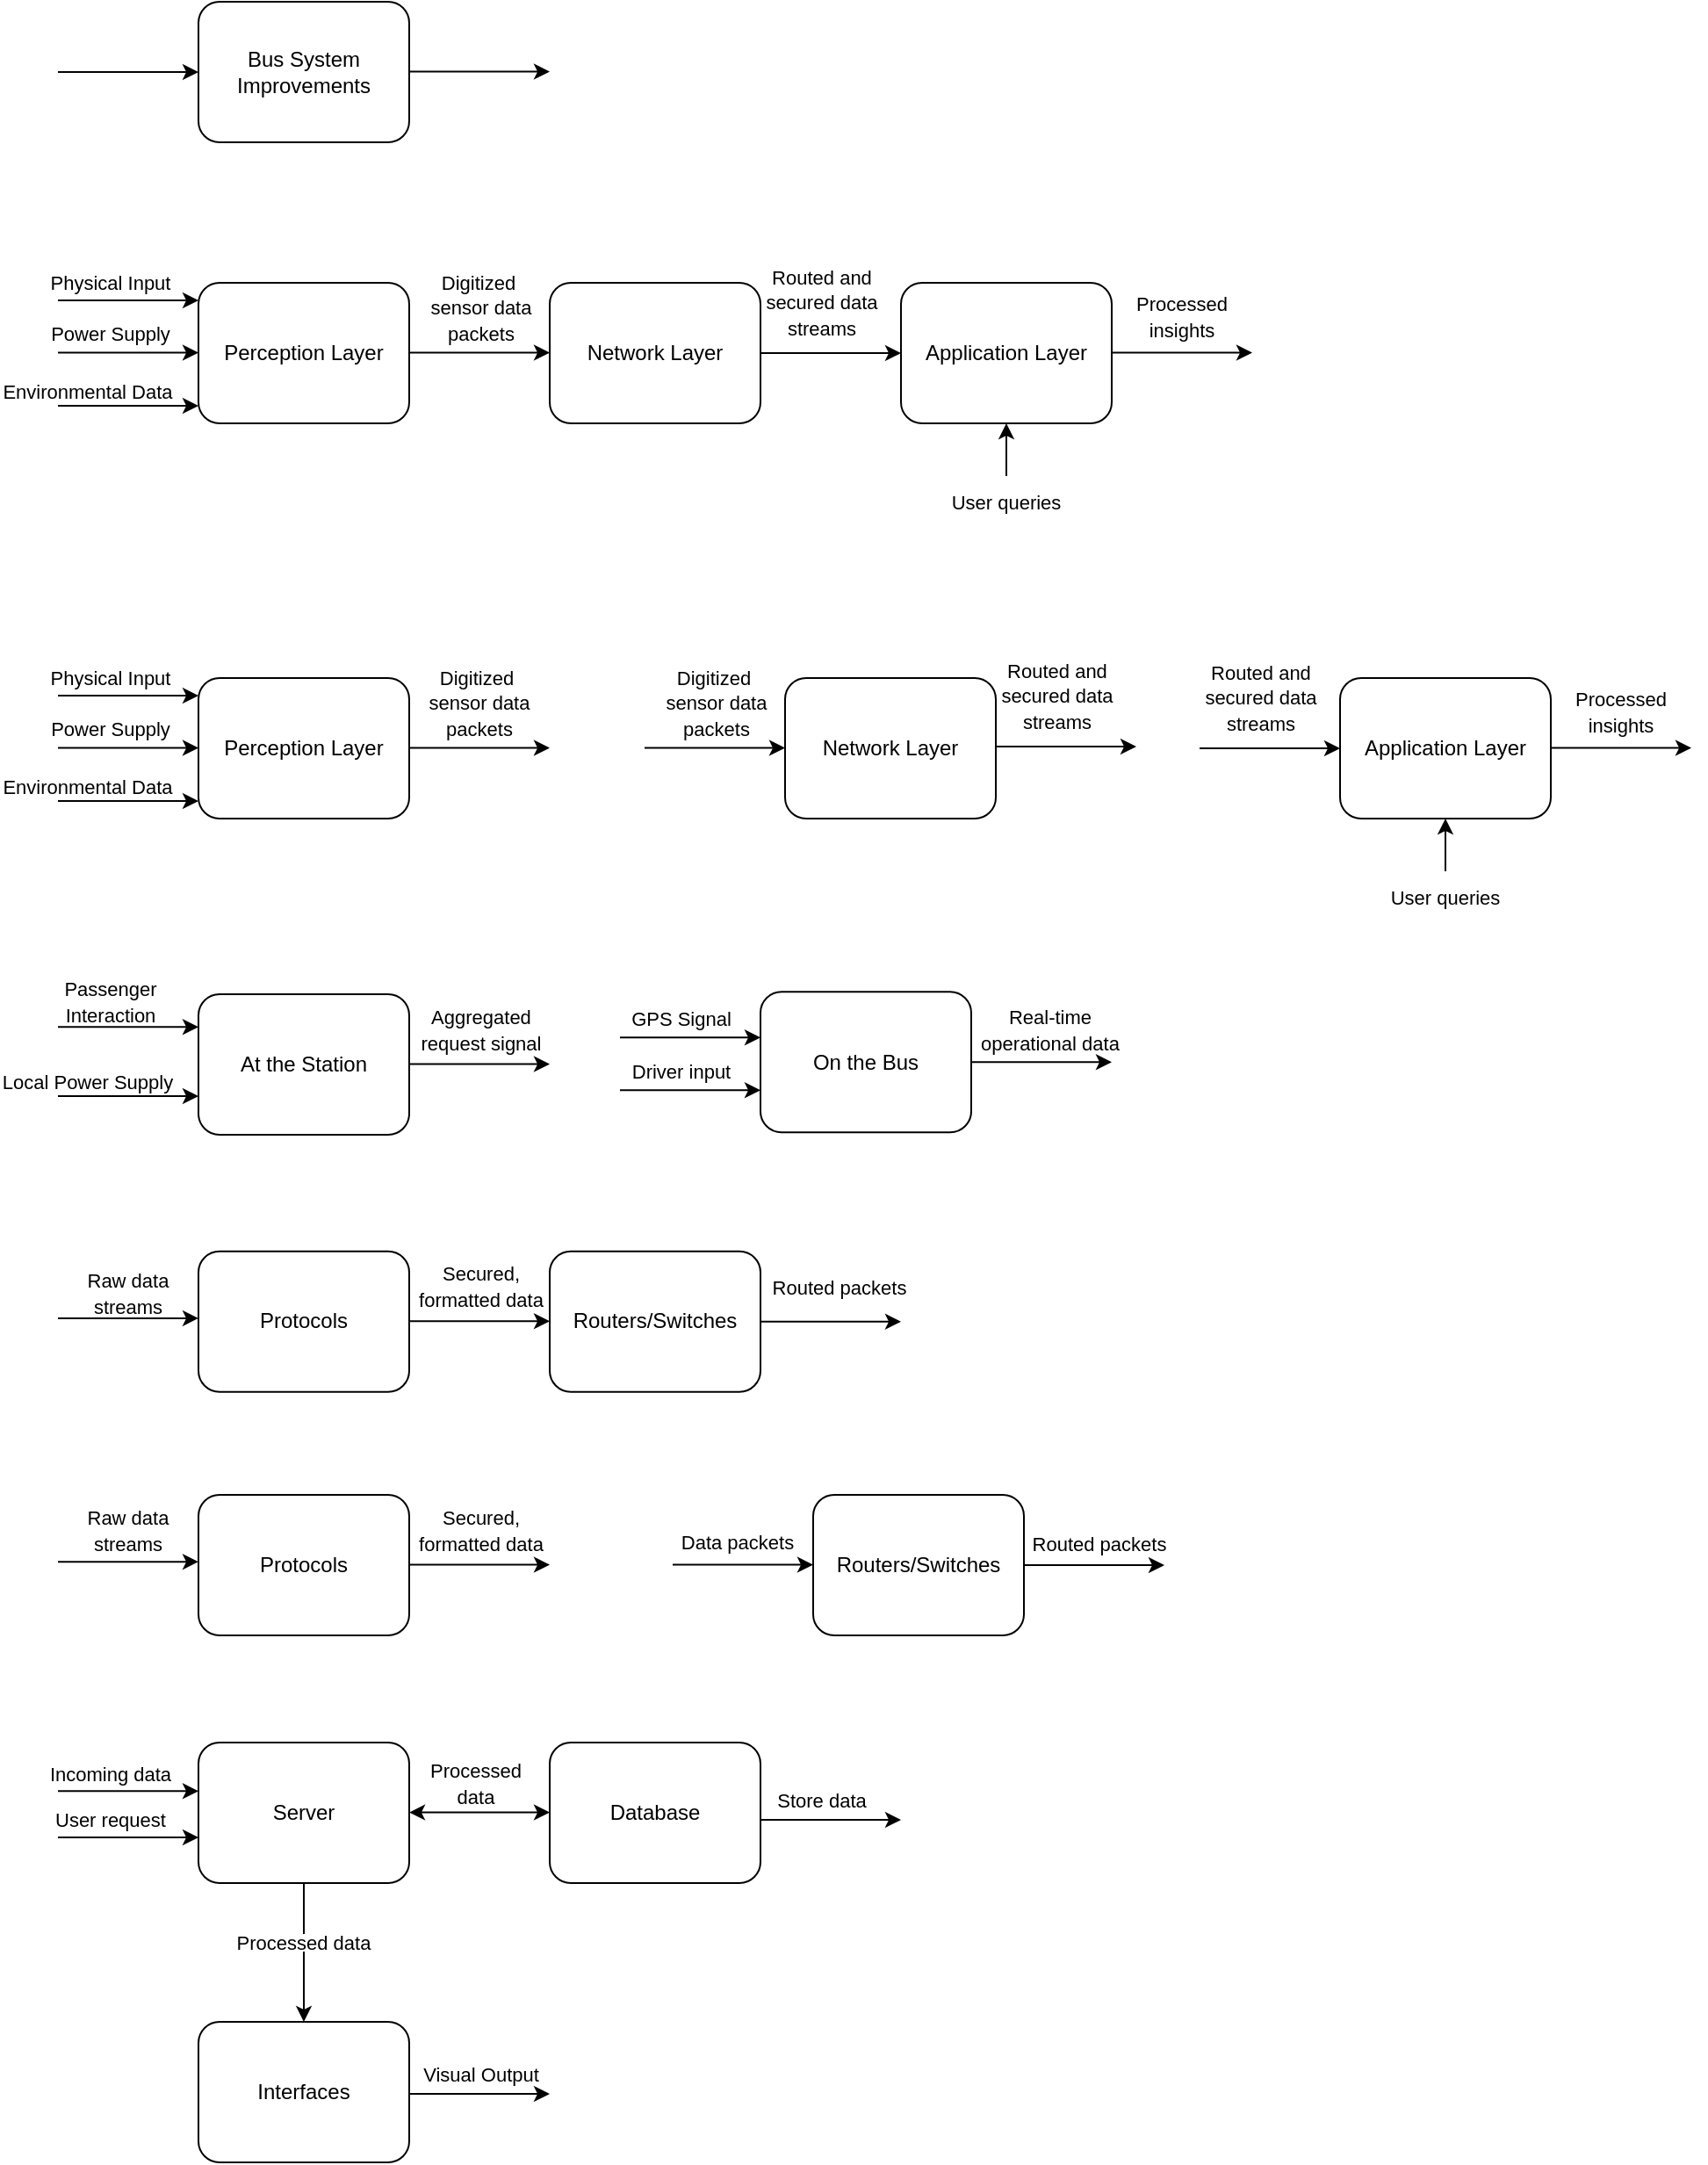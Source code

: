 <mxfile version="28.2.4">
  <diagram name="Page-1" id="IJm5mm4XeN8IWuT5u6mj">
    <mxGraphModel dx="492" dy="248" grid="1" gridSize="10" guides="1" tooltips="1" connect="1" arrows="1" fold="1" page="1" pageScale="1" pageWidth="850" pageHeight="1100" math="0" shadow="0">
      <root>
        <mxCell id="0" />
        <mxCell id="1" parent="0" />
        <mxCell id="GfLsMkW95VEtjMX5fsOj-1" value="Bus System&lt;div&gt;Improvements&lt;/div&gt;" style="rounded=1;whiteSpace=wrap;html=1;" vertex="1" parent="1">
          <mxGeometry x="280" y="80" width="120" height="80" as="geometry" />
        </mxCell>
        <mxCell id="GfLsMkW95VEtjMX5fsOj-2" value="" style="endArrow=classic;html=1;rounded=0;entryX=0;entryY=0.5;entryDx=0;entryDy=0;endFill=1;" edge="1" parent="1" target="GfLsMkW95VEtjMX5fsOj-1">
          <mxGeometry width="50" height="50" relative="1" as="geometry">
            <mxPoint x="200" y="120" as="sourcePoint" />
            <mxPoint x="250" y="70" as="targetPoint" />
          </mxGeometry>
        </mxCell>
        <mxCell id="GfLsMkW95VEtjMX5fsOj-3" value="" style="endArrow=classic;html=1;rounded=0;entryX=0;entryY=0.5;entryDx=0;entryDy=0;endFill=1;" edge="1" parent="1">
          <mxGeometry width="50" height="50" relative="1" as="geometry">
            <mxPoint x="400" y="119.8" as="sourcePoint" />
            <mxPoint x="480" y="119.8" as="targetPoint" />
          </mxGeometry>
        </mxCell>
        <mxCell id="GfLsMkW95VEtjMX5fsOj-4" value="Perception Layer" style="rounded=1;whiteSpace=wrap;html=1;" vertex="1" parent="1">
          <mxGeometry x="280" y="240" width="120" height="80" as="geometry" />
        </mxCell>
        <mxCell id="GfLsMkW95VEtjMX5fsOj-5" value="" style="endArrow=classic;html=1;rounded=0;entryX=0;entryY=0.5;entryDx=0;entryDy=0;endFill=1;" edge="1" parent="1">
          <mxGeometry width="50" height="50" relative="1" as="geometry">
            <mxPoint x="200" y="250" as="sourcePoint" />
            <mxPoint x="280" y="250" as="targetPoint" />
          </mxGeometry>
        </mxCell>
        <mxCell id="GfLsMkW95VEtjMX5fsOj-6" value="" style="endArrow=classic;html=1;rounded=0;entryX=0;entryY=0.5;entryDx=0;entryDy=0;endFill=1;" edge="1" parent="1">
          <mxGeometry width="50" height="50" relative="1" as="geometry">
            <mxPoint x="400" y="279.8" as="sourcePoint" />
            <mxPoint x="480" y="279.8" as="targetPoint" />
          </mxGeometry>
        </mxCell>
        <mxCell id="GfLsMkW95VEtjMX5fsOj-9" value="" style="edgeStyle=orthogonalEdgeStyle;rounded=0;orthogonalLoop=1;jettySize=auto;html=1;" edge="1" parent="1">
          <mxGeometry relative="1" as="geometry">
            <mxPoint x="600.0" y="280" as="sourcePoint" />
            <mxPoint x="680.0" y="280" as="targetPoint" />
          </mxGeometry>
        </mxCell>
        <mxCell id="GfLsMkW95VEtjMX5fsOj-7" value="Network Layer" style="rounded=1;whiteSpace=wrap;html=1;" vertex="1" parent="1">
          <mxGeometry x="480" y="240" width="120" height="80" as="geometry" />
        </mxCell>
        <mxCell id="GfLsMkW95VEtjMX5fsOj-8" value="Application Layer" style="rounded=1;whiteSpace=wrap;html=1;" vertex="1" parent="1">
          <mxGeometry x="680" y="240" width="120" height="80" as="geometry" />
        </mxCell>
        <mxCell id="GfLsMkW95VEtjMX5fsOj-10" value="" style="edgeStyle=orthogonalEdgeStyle;rounded=0;orthogonalLoop=1;jettySize=auto;html=1;" edge="1" parent="1">
          <mxGeometry relative="1" as="geometry">
            <mxPoint x="800" y="279.8" as="sourcePoint" />
            <mxPoint x="880" y="279.8" as="targetPoint" />
          </mxGeometry>
        </mxCell>
        <mxCell id="GfLsMkW95VEtjMX5fsOj-11" value="" style="endArrow=classic;html=1;rounded=0;entryX=0;entryY=0.5;entryDx=0;entryDy=0;endFill=1;" edge="1" parent="1">
          <mxGeometry width="50" height="50" relative="1" as="geometry">
            <mxPoint x="200" y="279.8" as="sourcePoint" />
            <mxPoint x="280" y="279.8" as="targetPoint" />
          </mxGeometry>
        </mxCell>
        <mxCell id="GfLsMkW95VEtjMX5fsOj-12" value="" style="endArrow=classic;html=1;rounded=0;entryX=0;entryY=0.5;entryDx=0;entryDy=0;endFill=1;" edge="1" parent="1">
          <mxGeometry width="50" height="50" relative="1" as="geometry">
            <mxPoint x="200" y="310" as="sourcePoint" />
            <mxPoint x="280" y="310" as="targetPoint" />
          </mxGeometry>
        </mxCell>
        <mxCell id="GfLsMkW95VEtjMX5fsOj-13" value="&lt;font style=&quot;font-size: 11px;&quot;&gt;Physical Input&lt;/font&gt;" style="text;html=1;align=center;verticalAlign=middle;whiteSpace=wrap;rounded=0;" vertex="1" parent="1">
          <mxGeometry x="190" y="235" width="80" height="10" as="geometry" />
        </mxCell>
        <mxCell id="GfLsMkW95VEtjMX5fsOj-14" value="&lt;font style=&quot;font-size: 11px;&quot;&gt;Power Supply&lt;/font&gt;" style="text;html=1;align=center;verticalAlign=middle;whiteSpace=wrap;rounded=0;" vertex="1" parent="1">
          <mxGeometry x="190" y="264" width="80" height="10" as="geometry" />
        </mxCell>
        <mxCell id="GfLsMkW95VEtjMX5fsOj-15" value="&lt;font style=&quot;font-size: 11px;&quot;&gt;Environmental Data&lt;/font&gt;" style="text;html=1;align=center;verticalAlign=middle;whiteSpace=wrap;rounded=0;" vertex="1" parent="1">
          <mxGeometry x="167" y="297" width="100" height="10" as="geometry" />
        </mxCell>
        <mxCell id="GfLsMkW95VEtjMX5fsOj-17" value="&lt;font style=&quot;font-size: 11px;&quot;&gt;Digitized&amp;nbsp;&lt;/font&gt;&lt;div&gt;&lt;font style=&quot;font-size: 11px;&quot;&gt;sensor data packets&lt;/font&gt;&lt;/div&gt;" style="text;html=1;align=center;verticalAlign=middle;whiteSpace=wrap;rounded=0;" vertex="1" parent="1">
          <mxGeometry x="396" y="249" width="90" height="10" as="geometry" />
        </mxCell>
        <mxCell id="GfLsMkW95VEtjMX5fsOj-18" value="&lt;div&gt;&lt;span style=&quot;font-size: 11px;&quot;&gt;Routed and secured data streams&lt;/span&gt;&lt;/div&gt;" style="text;html=1;align=center;verticalAlign=middle;whiteSpace=wrap;rounded=0;" vertex="1" parent="1">
          <mxGeometry x="590" y="246" width="90" height="10" as="geometry" />
        </mxCell>
        <mxCell id="GfLsMkW95VEtjMX5fsOj-19" value="" style="edgeStyle=orthogonalEdgeStyle;rounded=0;orthogonalLoop=1;jettySize=auto;html=1;exitX=0.5;exitY=0;exitDx=0;exitDy=0;entryX=0.5;entryY=1;entryDx=0;entryDy=0;" edge="1" parent="1" source="GfLsMkW95VEtjMX5fsOj-20" target="GfLsMkW95VEtjMX5fsOj-8">
          <mxGeometry relative="1" as="geometry">
            <mxPoint x="700.0" y="340" as="sourcePoint" />
            <mxPoint x="780.0" y="340" as="targetPoint" />
          </mxGeometry>
        </mxCell>
        <mxCell id="GfLsMkW95VEtjMX5fsOj-20" value="&lt;font style=&quot;font-size: 11px;&quot;&gt;User q&lt;/font&gt;&lt;span style=&quot;font-size: 11px; background-color: transparent; color: light-dark(rgb(0, 0, 0), rgb(255, 255, 255));&quot;&gt;ueries&lt;/span&gt;" style="text;html=1;align=center;verticalAlign=middle;whiteSpace=wrap;rounded=0;" vertex="1" parent="1">
          <mxGeometry x="700" y="350" width="80" height="30" as="geometry" />
        </mxCell>
        <mxCell id="GfLsMkW95VEtjMX5fsOj-21" value="&lt;span style=&quot;font-size: 11px;&quot;&gt;Processed insights&lt;/span&gt;" style="text;html=1;align=center;verticalAlign=middle;whiteSpace=wrap;rounded=0;" vertex="1" parent="1">
          <mxGeometry x="800" y="254" width="80" height="10" as="geometry" />
        </mxCell>
        <mxCell id="GfLsMkW95VEtjMX5fsOj-22" value="Perception Layer" style="rounded=1;whiteSpace=wrap;html=1;" vertex="1" parent="1">
          <mxGeometry x="280" y="465" width="120" height="80" as="geometry" />
        </mxCell>
        <mxCell id="GfLsMkW95VEtjMX5fsOj-23" value="" style="endArrow=classic;html=1;rounded=0;entryX=0;entryY=0.5;entryDx=0;entryDy=0;endFill=1;" edge="1" parent="1">
          <mxGeometry width="50" height="50" relative="1" as="geometry">
            <mxPoint x="200" y="475" as="sourcePoint" />
            <mxPoint x="280" y="475" as="targetPoint" />
          </mxGeometry>
        </mxCell>
        <mxCell id="GfLsMkW95VEtjMX5fsOj-24" value="" style="endArrow=classic;html=1;rounded=0;entryX=0;entryY=0.5;entryDx=0;entryDy=0;endFill=1;" edge="1" parent="1">
          <mxGeometry width="50" height="50" relative="1" as="geometry">
            <mxPoint x="200" y="504.8" as="sourcePoint" />
            <mxPoint x="280" y="504.8" as="targetPoint" />
          </mxGeometry>
        </mxCell>
        <mxCell id="GfLsMkW95VEtjMX5fsOj-25" value="" style="endArrow=classic;html=1;rounded=0;entryX=0;entryY=0.5;entryDx=0;entryDy=0;endFill=1;" edge="1" parent="1">
          <mxGeometry width="50" height="50" relative="1" as="geometry">
            <mxPoint x="200" y="535" as="sourcePoint" />
            <mxPoint x="280" y="535" as="targetPoint" />
          </mxGeometry>
        </mxCell>
        <mxCell id="GfLsMkW95VEtjMX5fsOj-26" value="&lt;font style=&quot;font-size: 11px;&quot;&gt;Physical Input&lt;/font&gt;" style="text;html=1;align=center;verticalAlign=middle;whiteSpace=wrap;rounded=0;" vertex="1" parent="1">
          <mxGeometry x="190" y="460" width="80" height="10" as="geometry" />
        </mxCell>
        <mxCell id="GfLsMkW95VEtjMX5fsOj-27" value="&lt;font style=&quot;font-size: 11px;&quot;&gt;Power Supply&lt;/font&gt;" style="text;html=1;align=center;verticalAlign=middle;whiteSpace=wrap;rounded=0;" vertex="1" parent="1">
          <mxGeometry x="190" y="489" width="80" height="10" as="geometry" />
        </mxCell>
        <mxCell id="GfLsMkW95VEtjMX5fsOj-28" value="&lt;font style=&quot;font-size: 11px;&quot;&gt;Environmental Data&lt;/font&gt;" style="text;html=1;align=center;verticalAlign=middle;whiteSpace=wrap;rounded=0;" vertex="1" parent="1">
          <mxGeometry x="167" y="522" width="100" height="10" as="geometry" />
        </mxCell>
        <mxCell id="GfLsMkW95VEtjMX5fsOj-29" value="" style="endArrow=classic;html=1;rounded=0;entryX=0;entryY=0.5;entryDx=0;entryDy=0;endFill=1;" edge="1" parent="1">
          <mxGeometry width="50" height="50" relative="1" as="geometry">
            <mxPoint x="400" y="504.8" as="sourcePoint" />
            <mxPoint x="480" y="504.8" as="targetPoint" />
          </mxGeometry>
        </mxCell>
        <mxCell id="GfLsMkW95VEtjMX5fsOj-30" value="&lt;font style=&quot;font-size: 11px;&quot;&gt;Digitized&amp;nbsp;&lt;/font&gt;&lt;div&gt;&lt;font style=&quot;font-size: 11px;&quot;&gt;sensor data packets&lt;/font&gt;&lt;/div&gt;" style="text;html=1;align=center;verticalAlign=middle;whiteSpace=wrap;rounded=0;" vertex="1" parent="1">
          <mxGeometry x="395" y="474" width="90" height="10" as="geometry" />
        </mxCell>
        <mxCell id="GfLsMkW95VEtjMX5fsOj-31" value="" style="endArrow=classic;html=1;rounded=0;entryX=0;entryY=0.5;entryDx=0;entryDy=0;endFill=1;" edge="1" parent="1">
          <mxGeometry width="50" height="50" relative="1" as="geometry">
            <mxPoint x="534" y="504.8" as="sourcePoint" />
            <mxPoint x="614" y="504.8" as="targetPoint" />
          </mxGeometry>
        </mxCell>
        <mxCell id="GfLsMkW95VEtjMX5fsOj-32" value="" style="edgeStyle=orthogonalEdgeStyle;rounded=0;orthogonalLoop=1;jettySize=auto;html=1;" edge="1" parent="1">
          <mxGeometry relative="1" as="geometry">
            <mxPoint x="734.0" y="504" as="sourcePoint" />
            <mxPoint x="814.0" y="504" as="targetPoint" />
          </mxGeometry>
        </mxCell>
        <mxCell id="GfLsMkW95VEtjMX5fsOj-33" value="Network Layer" style="rounded=1;whiteSpace=wrap;html=1;" vertex="1" parent="1">
          <mxGeometry x="614" y="465" width="120" height="80" as="geometry" />
        </mxCell>
        <mxCell id="GfLsMkW95VEtjMX5fsOj-34" value="&lt;font style=&quot;font-size: 11px;&quot;&gt;Digitized&amp;nbsp;&lt;/font&gt;&lt;div&gt;&lt;font style=&quot;font-size: 11px;&quot;&gt;sensor data packets&lt;/font&gt;&lt;/div&gt;" style="text;html=1;align=center;verticalAlign=middle;whiteSpace=wrap;rounded=0;" vertex="1" parent="1">
          <mxGeometry x="530" y="474" width="90" height="10" as="geometry" />
        </mxCell>
        <mxCell id="GfLsMkW95VEtjMX5fsOj-35" value="&lt;div&gt;&lt;span style=&quot;font-size: 11px;&quot;&gt;Routed and secured data streams&lt;/span&gt;&lt;/div&gt;" style="text;html=1;align=center;verticalAlign=middle;whiteSpace=wrap;rounded=0;" vertex="1" parent="1">
          <mxGeometry x="724" y="470" width="90" height="10" as="geometry" />
        </mxCell>
        <mxCell id="GfLsMkW95VEtjMX5fsOj-38" value="" style="edgeStyle=orthogonalEdgeStyle;rounded=0;orthogonalLoop=1;jettySize=auto;html=1;" edge="1" parent="1">
          <mxGeometry relative="1" as="geometry">
            <mxPoint x="850.0" y="505" as="sourcePoint" />
            <mxPoint x="930.0" y="505" as="targetPoint" />
          </mxGeometry>
        </mxCell>
        <mxCell id="GfLsMkW95VEtjMX5fsOj-39" value="Application Layer" style="rounded=1;whiteSpace=wrap;html=1;" vertex="1" parent="1">
          <mxGeometry x="930" y="465" width="120" height="80" as="geometry" />
        </mxCell>
        <mxCell id="GfLsMkW95VEtjMX5fsOj-40" value="" style="edgeStyle=orthogonalEdgeStyle;rounded=0;orthogonalLoop=1;jettySize=auto;html=1;" edge="1" parent="1">
          <mxGeometry relative="1" as="geometry">
            <mxPoint x="1050" y="504.8" as="sourcePoint" />
            <mxPoint x="1130" y="504.8" as="targetPoint" />
          </mxGeometry>
        </mxCell>
        <mxCell id="GfLsMkW95VEtjMX5fsOj-41" value="&lt;div&gt;&lt;span style=&quot;font-size: 11px;&quot;&gt;Routed and secured data streams&lt;/span&gt;&lt;/div&gt;" style="text;html=1;align=center;verticalAlign=middle;whiteSpace=wrap;rounded=0;" vertex="1" parent="1">
          <mxGeometry x="840" y="471" width="90" height="10" as="geometry" />
        </mxCell>
        <mxCell id="GfLsMkW95VEtjMX5fsOj-42" value="" style="edgeStyle=orthogonalEdgeStyle;rounded=0;orthogonalLoop=1;jettySize=auto;html=1;exitX=0.5;exitY=0;exitDx=0;exitDy=0;entryX=0.5;entryY=1;entryDx=0;entryDy=0;" edge="1" source="GfLsMkW95VEtjMX5fsOj-43" target="GfLsMkW95VEtjMX5fsOj-39" parent="1">
          <mxGeometry relative="1" as="geometry">
            <mxPoint x="950.0" y="565" as="sourcePoint" />
            <mxPoint x="1030.0" y="565" as="targetPoint" />
          </mxGeometry>
        </mxCell>
        <mxCell id="GfLsMkW95VEtjMX5fsOj-43" value="&lt;font style=&quot;font-size: 11px;&quot;&gt;User q&lt;/font&gt;&lt;span style=&quot;font-size: 11px; background-color: transparent; color: light-dark(rgb(0, 0, 0), rgb(255, 255, 255));&quot;&gt;ueries&lt;/span&gt;" style="text;html=1;align=center;verticalAlign=middle;whiteSpace=wrap;rounded=0;" vertex="1" parent="1">
          <mxGeometry x="950" y="575" width="80" height="30" as="geometry" />
        </mxCell>
        <mxCell id="GfLsMkW95VEtjMX5fsOj-44" value="&lt;span style=&quot;font-size: 11px;&quot;&gt;Processed insights&lt;/span&gt;" style="text;html=1;align=center;verticalAlign=middle;whiteSpace=wrap;rounded=0;" vertex="1" parent="1">
          <mxGeometry x="1050" y="479" width="80" height="10" as="geometry" />
        </mxCell>
        <mxCell id="GfLsMkW95VEtjMX5fsOj-45" value="At the Station" style="rounded=1;whiteSpace=wrap;html=1;" vertex="1" parent="1">
          <mxGeometry x="280" y="645" width="120" height="80" as="geometry" />
        </mxCell>
        <mxCell id="GfLsMkW95VEtjMX5fsOj-46" value="" style="endArrow=classic;html=1;rounded=0;entryX=0;entryY=0.5;entryDx=0;entryDy=0;endFill=1;" edge="1" parent="1">
          <mxGeometry width="50" height="50" relative="1" as="geometry">
            <mxPoint x="200" y="663.62" as="sourcePoint" />
            <mxPoint x="280" y="663.62" as="targetPoint" />
          </mxGeometry>
        </mxCell>
        <mxCell id="GfLsMkW95VEtjMX5fsOj-47" value="" style="endArrow=classic;html=1;rounded=0;entryX=0;entryY=0.5;entryDx=0;entryDy=0;endFill=1;" edge="1" parent="1">
          <mxGeometry width="50" height="50" relative="1" as="geometry">
            <mxPoint x="400" y="684.8" as="sourcePoint" />
            <mxPoint x="480" y="684.8" as="targetPoint" />
          </mxGeometry>
        </mxCell>
        <mxCell id="GfLsMkW95VEtjMX5fsOj-48" value="" style="edgeStyle=orthogonalEdgeStyle;rounded=0;orthogonalLoop=1;jettySize=auto;html=1;" edge="1" parent="1">
          <mxGeometry relative="1" as="geometry">
            <mxPoint x="720.0" y="683.62" as="sourcePoint" />
            <mxPoint x="800.0" y="683.62" as="targetPoint" />
          </mxGeometry>
        </mxCell>
        <mxCell id="GfLsMkW95VEtjMX5fsOj-49" value="On the Bus" style="rounded=1;whiteSpace=wrap;html=1;" vertex="1" parent="1">
          <mxGeometry x="600" y="643.62" width="120" height="80" as="geometry" />
        </mxCell>
        <mxCell id="GfLsMkW95VEtjMX5fsOj-53" value="" style="endArrow=classic;html=1;rounded=0;entryX=0;entryY=0.5;entryDx=0;entryDy=0;endFill=1;" edge="1" parent="1">
          <mxGeometry width="50" height="50" relative="1" as="geometry">
            <mxPoint x="200" y="703" as="sourcePoint" />
            <mxPoint x="280" y="703" as="targetPoint" />
          </mxGeometry>
        </mxCell>
        <mxCell id="GfLsMkW95VEtjMX5fsOj-54" value="&lt;span style=&quot;font-size: 11px;&quot;&gt;Passenger Interaction&lt;/span&gt;" style="text;html=1;align=center;verticalAlign=middle;whiteSpace=wrap;rounded=0;" vertex="1" parent="1">
          <mxGeometry x="190" y="643.62" width="80" height="10" as="geometry" />
        </mxCell>
        <mxCell id="GfLsMkW95VEtjMX5fsOj-56" value="&lt;font style=&quot;font-size: 11px;&quot;&gt;Local Power Supply&lt;/font&gt;" style="text;html=1;align=center;verticalAlign=middle;whiteSpace=wrap;rounded=0;" vertex="1" parent="1">
          <mxGeometry x="167" y="690" width="100" height="10" as="geometry" />
        </mxCell>
        <mxCell id="GfLsMkW95VEtjMX5fsOj-57" value="&lt;span style=&quot;font-size: 11px;&quot;&gt;Aggregated request signal&lt;/span&gt;" style="text;html=1;align=center;verticalAlign=middle;whiteSpace=wrap;rounded=0;" vertex="1" parent="1">
          <mxGeometry x="396" y="659.62" width="90" height="10" as="geometry" />
        </mxCell>
        <mxCell id="GfLsMkW95VEtjMX5fsOj-58" value="&lt;span style=&quot;font-size: 11px;&quot;&gt;Real-time operational data&lt;/span&gt;" style="text;html=1;align=center;verticalAlign=middle;whiteSpace=wrap;rounded=0;" vertex="1" parent="1">
          <mxGeometry x="720" y="659.62" width="90" height="10" as="geometry" />
        </mxCell>
        <mxCell id="GfLsMkW95VEtjMX5fsOj-62" value="" style="endArrow=classic;html=1;rounded=0;entryX=0;entryY=0.5;entryDx=0;entryDy=0;endFill=1;" edge="1" parent="1">
          <mxGeometry width="50" height="50" relative="1" as="geometry">
            <mxPoint x="520" y="669.62" as="sourcePoint" />
            <mxPoint x="600" y="669.62" as="targetPoint" />
          </mxGeometry>
        </mxCell>
        <mxCell id="GfLsMkW95VEtjMX5fsOj-63" value="&lt;span style=&quot;font-size: 11px;&quot;&gt;GPS Signal&lt;/span&gt;" style="text;html=1;align=center;verticalAlign=middle;whiteSpace=wrap;rounded=0;" vertex="1" parent="1">
          <mxGeometry x="510" y="653.62" width="90" height="10" as="geometry" />
        </mxCell>
        <mxCell id="GfLsMkW95VEtjMX5fsOj-66" value="" style="endArrow=classic;html=1;rounded=0;entryX=0;entryY=0.5;entryDx=0;entryDy=0;endFill=1;" edge="1" parent="1">
          <mxGeometry width="50" height="50" relative="1" as="geometry">
            <mxPoint x="520" y="699.62" as="sourcePoint" />
            <mxPoint x="600" y="699.62" as="targetPoint" />
          </mxGeometry>
        </mxCell>
        <mxCell id="GfLsMkW95VEtjMX5fsOj-67" value="&lt;span style=&quot;font-size: 11px;&quot;&gt;Driver input&lt;/span&gt;" style="text;html=1;align=center;verticalAlign=middle;whiteSpace=wrap;rounded=0;" vertex="1" parent="1">
          <mxGeometry x="510" y="683.62" width="90" height="10" as="geometry" />
        </mxCell>
        <mxCell id="GfLsMkW95VEtjMX5fsOj-68" value="Protocols" style="rounded=1;whiteSpace=wrap;html=1;" vertex="1" parent="1">
          <mxGeometry x="280" y="791.38" width="120" height="80" as="geometry" />
        </mxCell>
        <mxCell id="GfLsMkW95VEtjMX5fsOj-69" value="" style="endArrow=classic;html=1;rounded=0;entryX=0;entryY=0.5;entryDx=0;entryDy=0;endFill=1;" edge="1" parent="1">
          <mxGeometry width="50" height="50" relative="1" as="geometry">
            <mxPoint x="200" y="829.47" as="sourcePoint" />
            <mxPoint x="280" y="829.47" as="targetPoint" />
          </mxGeometry>
        </mxCell>
        <mxCell id="GfLsMkW95VEtjMX5fsOj-70" value="" style="endArrow=classic;html=1;rounded=0;entryX=0;entryY=0.5;entryDx=0;entryDy=0;endFill=1;" edge="1" parent="1">
          <mxGeometry width="50" height="50" relative="1" as="geometry">
            <mxPoint x="400" y="831.18" as="sourcePoint" />
            <mxPoint x="480" y="831.18" as="targetPoint" />
          </mxGeometry>
        </mxCell>
        <mxCell id="GfLsMkW95VEtjMX5fsOj-71" value="" style="edgeStyle=orthogonalEdgeStyle;rounded=0;orthogonalLoop=1;jettySize=auto;html=1;" edge="1" parent="1">
          <mxGeometry relative="1" as="geometry">
            <mxPoint x="600.0" y="831.38" as="sourcePoint" />
            <mxPoint x="680.0" y="831.38" as="targetPoint" />
          </mxGeometry>
        </mxCell>
        <mxCell id="GfLsMkW95VEtjMX5fsOj-72" value="Routers/Switches" style="rounded=1;whiteSpace=wrap;html=1;" vertex="1" parent="1">
          <mxGeometry x="480" y="791.38" width="120" height="80" as="geometry" />
        </mxCell>
        <mxCell id="GfLsMkW95VEtjMX5fsOj-74" value="&lt;span style=&quot;font-size: 11px;&quot;&gt;Raw data streams&lt;/span&gt;" style="text;html=1;align=center;verticalAlign=middle;whiteSpace=wrap;rounded=0;" vertex="1" parent="1">
          <mxGeometry x="200" y="810" width="80" height="10" as="geometry" />
        </mxCell>
        <mxCell id="GfLsMkW95VEtjMX5fsOj-76" value="&lt;span style=&quot;font-size: 11px;&quot;&gt;Secured, formatted data&lt;/span&gt;" style="text;html=1;align=center;verticalAlign=middle;whiteSpace=wrap;rounded=0;" vertex="1" parent="1">
          <mxGeometry x="396" y="806" width="90" height="10" as="geometry" />
        </mxCell>
        <mxCell id="GfLsMkW95VEtjMX5fsOj-77" value="&lt;span style=&quot;font-size: 11px;&quot;&gt;Routed packets&lt;/span&gt;" style="text;html=1;align=center;verticalAlign=middle;whiteSpace=wrap;rounded=0;" vertex="1" parent="1">
          <mxGeometry x="600" y="807.38" width="90" height="10" as="geometry" />
        </mxCell>
        <mxCell id="GfLsMkW95VEtjMX5fsOj-82" value="Protocols" style="rounded=1;whiteSpace=wrap;html=1;" vertex="1" parent="1">
          <mxGeometry x="280" y="930" width="120" height="80" as="geometry" />
        </mxCell>
        <mxCell id="GfLsMkW95VEtjMX5fsOj-83" value="" style="endArrow=classic;html=1;rounded=0;entryX=0;entryY=0.5;entryDx=0;entryDy=0;endFill=1;" edge="1" parent="1">
          <mxGeometry width="50" height="50" relative="1" as="geometry">
            <mxPoint x="200" y="968.09" as="sourcePoint" />
            <mxPoint x="280" y="968.09" as="targetPoint" />
          </mxGeometry>
        </mxCell>
        <mxCell id="GfLsMkW95VEtjMX5fsOj-84" value="" style="endArrow=classic;html=1;rounded=0;entryX=0;entryY=0.5;entryDx=0;entryDy=0;endFill=1;" edge="1" parent="1">
          <mxGeometry width="50" height="50" relative="1" as="geometry">
            <mxPoint x="400" y="969.8" as="sourcePoint" />
            <mxPoint x="480" y="969.8" as="targetPoint" />
          </mxGeometry>
        </mxCell>
        <mxCell id="GfLsMkW95VEtjMX5fsOj-85" value="&lt;span style=&quot;font-size: 11px;&quot;&gt;Raw data streams&lt;/span&gt;" style="text;html=1;align=center;verticalAlign=middle;whiteSpace=wrap;rounded=0;" vertex="1" parent="1">
          <mxGeometry x="200" y="944.62" width="80" height="10" as="geometry" />
        </mxCell>
        <mxCell id="GfLsMkW95VEtjMX5fsOj-86" value="&lt;span style=&quot;font-size: 11px;&quot;&gt;Secured, formatted data&lt;/span&gt;" style="text;html=1;align=center;verticalAlign=middle;whiteSpace=wrap;rounded=0;" vertex="1" parent="1">
          <mxGeometry x="396" y="944.62" width="90" height="10" as="geometry" />
        </mxCell>
        <mxCell id="GfLsMkW95VEtjMX5fsOj-87" value="" style="endArrow=classic;html=1;rounded=0;entryX=0;entryY=0.5;entryDx=0;entryDy=0;endFill=1;" edge="1" parent="1">
          <mxGeometry width="50" height="50" relative="1" as="geometry">
            <mxPoint x="550" y="969.8" as="sourcePoint" />
            <mxPoint x="630" y="969.8" as="targetPoint" />
          </mxGeometry>
        </mxCell>
        <mxCell id="GfLsMkW95VEtjMX5fsOj-88" value="" style="edgeStyle=orthogonalEdgeStyle;rounded=0;orthogonalLoop=1;jettySize=auto;html=1;" edge="1" parent="1">
          <mxGeometry relative="1" as="geometry">
            <mxPoint x="750.0" y="970" as="sourcePoint" />
            <mxPoint x="830.0" y="970" as="targetPoint" />
          </mxGeometry>
        </mxCell>
        <mxCell id="GfLsMkW95VEtjMX5fsOj-89" value="Routers/Switches" style="rounded=1;whiteSpace=wrap;html=1;" vertex="1" parent="1">
          <mxGeometry x="630" y="930" width="120" height="80" as="geometry" />
        </mxCell>
        <mxCell id="GfLsMkW95VEtjMX5fsOj-90" value="&lt;span style=&quot;font-size: 11px;&quot;&gt;Data packets&lt;/span&gt;" style="text;html=1;align=center;verticalAlign=middle;whiteSpace=wrap;rounded=0;" vertex="1" parent="1">
          <mxGeometry x="542" y="951.62" width="90" height="10" as="geometry" />
        </mxCell>
        <mxCell id="GfLsMkW95VEtjMX5fsOj-91" value="&lt;span style=&quot;font-size: 11px;&quot;&gt;Routed packets&lt;/span&gt;" style="text;html=1;align=center;verticalAlign=middle;whiteSpace=wrap;rounded=0;" vertex="1" parent="1">
          <mxGeometry x="748" y="953" width="90" height="10" as="geometry" />
        </mxCell>
        <mxCell id="GfLsMkW95VEtjMX5fsOj-110" value="" style="edgeStyle=orthogonalEdgeStyle;rounded=0;orthogonalLoop=1;jettySize=auto;html=1;" edge="1" parent="1" source="GfLsMkW95VEtjMX5fsOj-113" target="GfLsMkW95VEtjMX5fsOj-109">
          <mxGeometry relative="1" as="geometry" />
        </mxCell>
        <mxCell id="GfLsMkW95VEtjMX5fsOj-92" value="Server" style="rounded=1;whiteSpace=wrap;html=1;" vertex="1" parent="1">
          <mxGeometry x="280" y="1071" width="120" height="80" as="geometry" />
        </mxCell>
        <mxCell id="GfLsMkW95VEtjMX5fsOj-93" value="" style="endArrow=classic;html=1;rounded=0;entryX=0;entryY=0.5;entryDx=0;entryDy=0;endFill=1;" edge="1" parent="1">
          <mxGeometry width="50" height="50" relative="1" as="geometry">
            <mxPoint x="200" y="1098.66" as="sourcePoint" />
            <mxPoint x="280" y="1098.66" as="targetPoint" />
          </mxGeometry>
        </mxCell>
        <mxCell id="GfLsMkW95VEtjMX5fsOj-94" value="" style="endArrow=classic;html=1;rounded=0;entryX=0;entryY=0.5;entryDx=0;entryDy=0;endFill=1;startArrow=classic;startFill=1;" edge="1" parent="1">
          <mxGeometry width="50" height="50" relative="1" as="geometry">
            <mxPoint x="400" y="1110.8" as="sourcePoint" />
            <mxPoint x="480" y="1110.8" as="targetPoint" />
          </mxGeometry>
        </mxCell>
        <mxCell id="GfLsMkW95VEtjMX5fsOj-95" value="" style="edgeStyle=orthogonalEdgeStyle;rounded=0;orthogonalLoop=1;jettySize=auto;html=1;" edge="1" parent="1">
          <mxGeometry relative="1" as="geometry">
            <mxPoint x="600.0" y="1115" as="sourcePoint" />
            <mxPoint x="680.0" y="1115" as="targetPoint" />
          </mxGeometry>
        </mxCell>
        <mxCell id="GfLsMkW95VEtjMX5fsOj-96" value="Database" style="rounded=1;whiteSpace=wrap;html=1;" vertex="1" parent="1">
          <mxGeometry x="480" y="1071" width="120" height="80" as="geometry" />
        </mxCell>
        <mxCell id="GfLsMkW95VEtjMX5fsOj-101" value="&lt;font style=&quot;font-size: 11px;&quot;&gt;Incoming data&lt;/font&gt;" style="text;html=1;align=center;verticalAlign=middle;whiteSpace=wrap;rounded=0;" vertex="1" parent="1">
          <mxGeometry x="190" y="1083.66" width="80" height="10" as="geometry" />
        </mxCell>
        <mxCell id="GfLsMkW95VEtjMX5fsOj-104" value="&lt;span style=&quot;font-size: 11px;&quot;&gt;Processed&lt;/span&gt;&lt;div&gt;&lt;span style=&quot;font-size: 11px;&quot;&gt;data&lt;/span&gt;&lt;/div&gt;" style="text;html=1;align=center;verticalAlign=middle;whiteSpace=wrap;rounded=0;" vertex="1" parent="1">
          <mxGeometry x="393" y="1089" width="90" height="10" as="geometry" />
        </mxCell>
        <mxCell id="GfLsMkW95VEtjMX5fsOj-105" value="&lt;span style=&quot;font-size: 11px;&quot;&gt;Store data&lt;/span&gt;" style="text;html=1;align=center;verticalAlign=middle;whiteSpace=wrap;rounded=0;" vertex="1" parent="1">
          <mxGeometry x="590" y="1099" width="90" height="10" as="geometry" />
        </mxCell>
        <mxCell id="GfLsMkW95VEtjMX5fsOj-109" value="Interfaces" style="rounded=1;whiteSpace=wrap;html=1;" vertex="1" parent="1">
          <mxGeometry x="280" y="1230" width="120" height="80" as="geometry" />
        </mxCell>
        <mxCell id="GfLsMkW95VEtjMX5fsOj-111" value="" style="edgeStyle=orthogonalEdgeStyle;rounded=0;orthogonalLoop=1;jettySize=auto;html=1;" edge="1" parent="1">
          <mxGeometry relative="1" as="geometry">
            <mxPoint x="400.0" y="1271" as="sourcePoint" />
            <mxPoint x="480.0" y="1271" as="targetPoint" />
          </mxGeometry>
        </mxCell>
        <mxCell id="GfLsMkW95VEtjMX5fsOj-112" value="&lt;span style=&quot;font-size: 11px;&quot;&gt;Visual Output&lt;/span&gt;" style="text;html=1;align=center;verticalAlign=middle;whiteSpace=wrap;rounded=0;" vertex="1" parent="1">
          <mxGeometry x="396" y="1255" width="90" height="10" as="geometry" />
        </mxCell>
        <mxCell id="GfLsMkW95VEtjMX5fsOj-114" value="" style="edgeStyle=orthogonalEdgeStyle;rounded=0;orthogonalLoop=1;jettySize=auto;html=1;endArrow=none;endFill=0;" edge="1" parent="1" source="GfLsMkW95VEtjMX5fsOj-92" target="GfLsMkW95VEtjMX5fsOj-113">
          <mxGeometry relative="1" as="geometry">
            <mxPoint x="340" y="1151" as="sourcePoint" />
            <mxPoint x="340" y="1230" as="targetPoint" />
          </mxGeometry>
        </mxCell>
        <mxCell id="GfLsMkW95VEtjMX5fsOj-113" value="&lt;span style=&quot;font-size: 11px;&quot;&gt;Processed data&lt;/span&gt;" style="text;html=1;align=center;verticalAlign=middle;whiteSpace=wrap;rounded=0;" vertex="1" parent="1">
          <mxGeometry x="295" y="1180" width="90" height="10" as="geometry" />
        </mxCell>
        <mxCell id="GfLsMkW95VEtjMX5fsOj-117" value="" style="endArrow=classic;html=1;rounded=0;entryX=0;entryY=0.5;entryDx=0;entryDy=0;endFill=1;" edge="1" parent="1">
          <mxGeometry width="50" height="50" relative="1" as="geometry">
            <mxPoint x="200" y="1125" as="sourcePoint" />
            <mxPoint x="280" y="1125" as="targetPoint" />
          </mxGeometry>
        </mxCell>
        <mxCell id="GfLsMkW95VEtjMX5fsOj-118" value="&lt;font style=&quot;font-size: 11px;&quot;&gt;User request&lt;/font&gt;" style="text;html=1;align=center;verticalAlign=middle;whiteSpace=wrap;rounded=0;" vertex="1" parent="1">
          <mxGeometry x="190" y="1110" width="80" height="10" as="geometry" />
        </mxCell>
      </root>
    </mxGraphModel>
  </diagram>
</mxfile>
